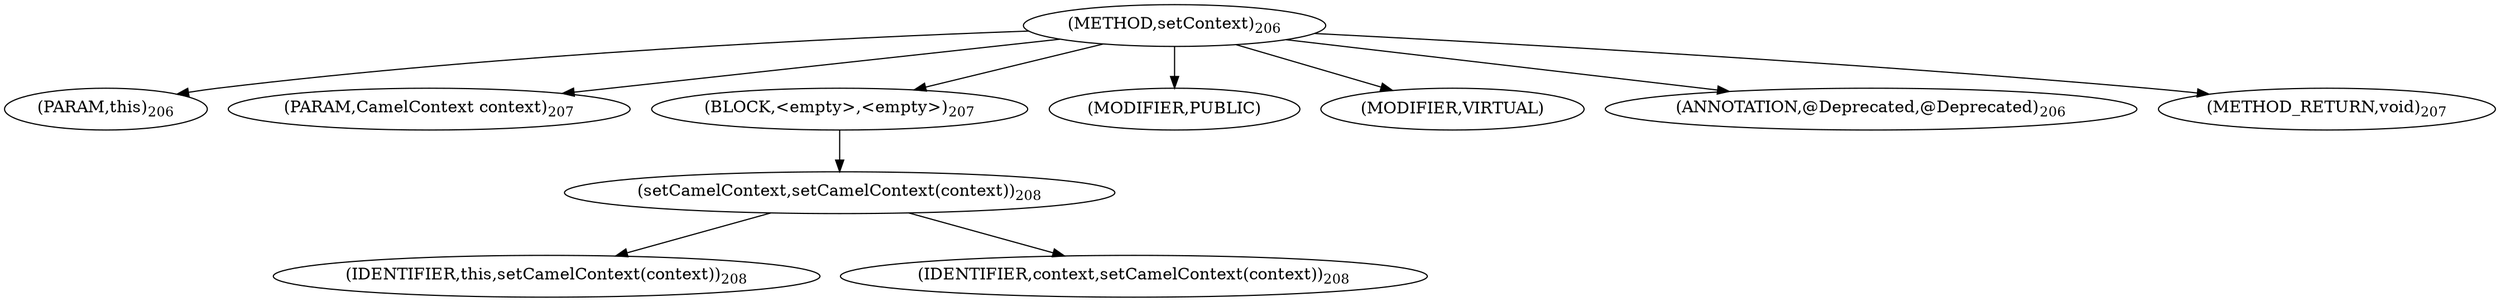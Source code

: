 digraph "setContext" {  
"544" [label = <(METHOD,setContext)<SUB>206</SUB>> ]
"48" [label = <(PARAM,this)<SUB>206</SUB>> ]
"545" [label = <(PARAM,CamelContext context)<SUB>207</SUB>> ]
"546" [label = <(BLOCK,&lt;empty&gt;,&lt;empty&gt;)<SUB>207</SUB>> ]
"547" [label = <(setCamelContext,setCamelContext(context))<SUB>208</SUB>> ]
"47" [label = <(IDENTIFIER,this,setCamelContext(context))<SUB>208</SUB>> ]
"548" [label = <(IDENTIFIER,context,setCamelContext(context))<SUB>208</SUB>> ]
"549" [label = <(MODIFIER,PUBLIC)> ]
"550" [label = <(MODIFIER,VIRTUAL)> ]
"551" [label = <(ANNOTATION,@Deprecated,@Deprecated)<SUB>206</SUB>> ]
"552" [label = <(METHOD_RETURN,void)<SUB>207</SUB>> ]
  "544" -> "48" 
  "544" -> "545" 
  "544" -> "546" 
  "544" -> "549" 
  "544" -> "550" 
  "544" -> "551" 
  "544" -> "552" 
  "546" -> "547" 
  "547" -> "47" 
  "547" -> "548" 
}
